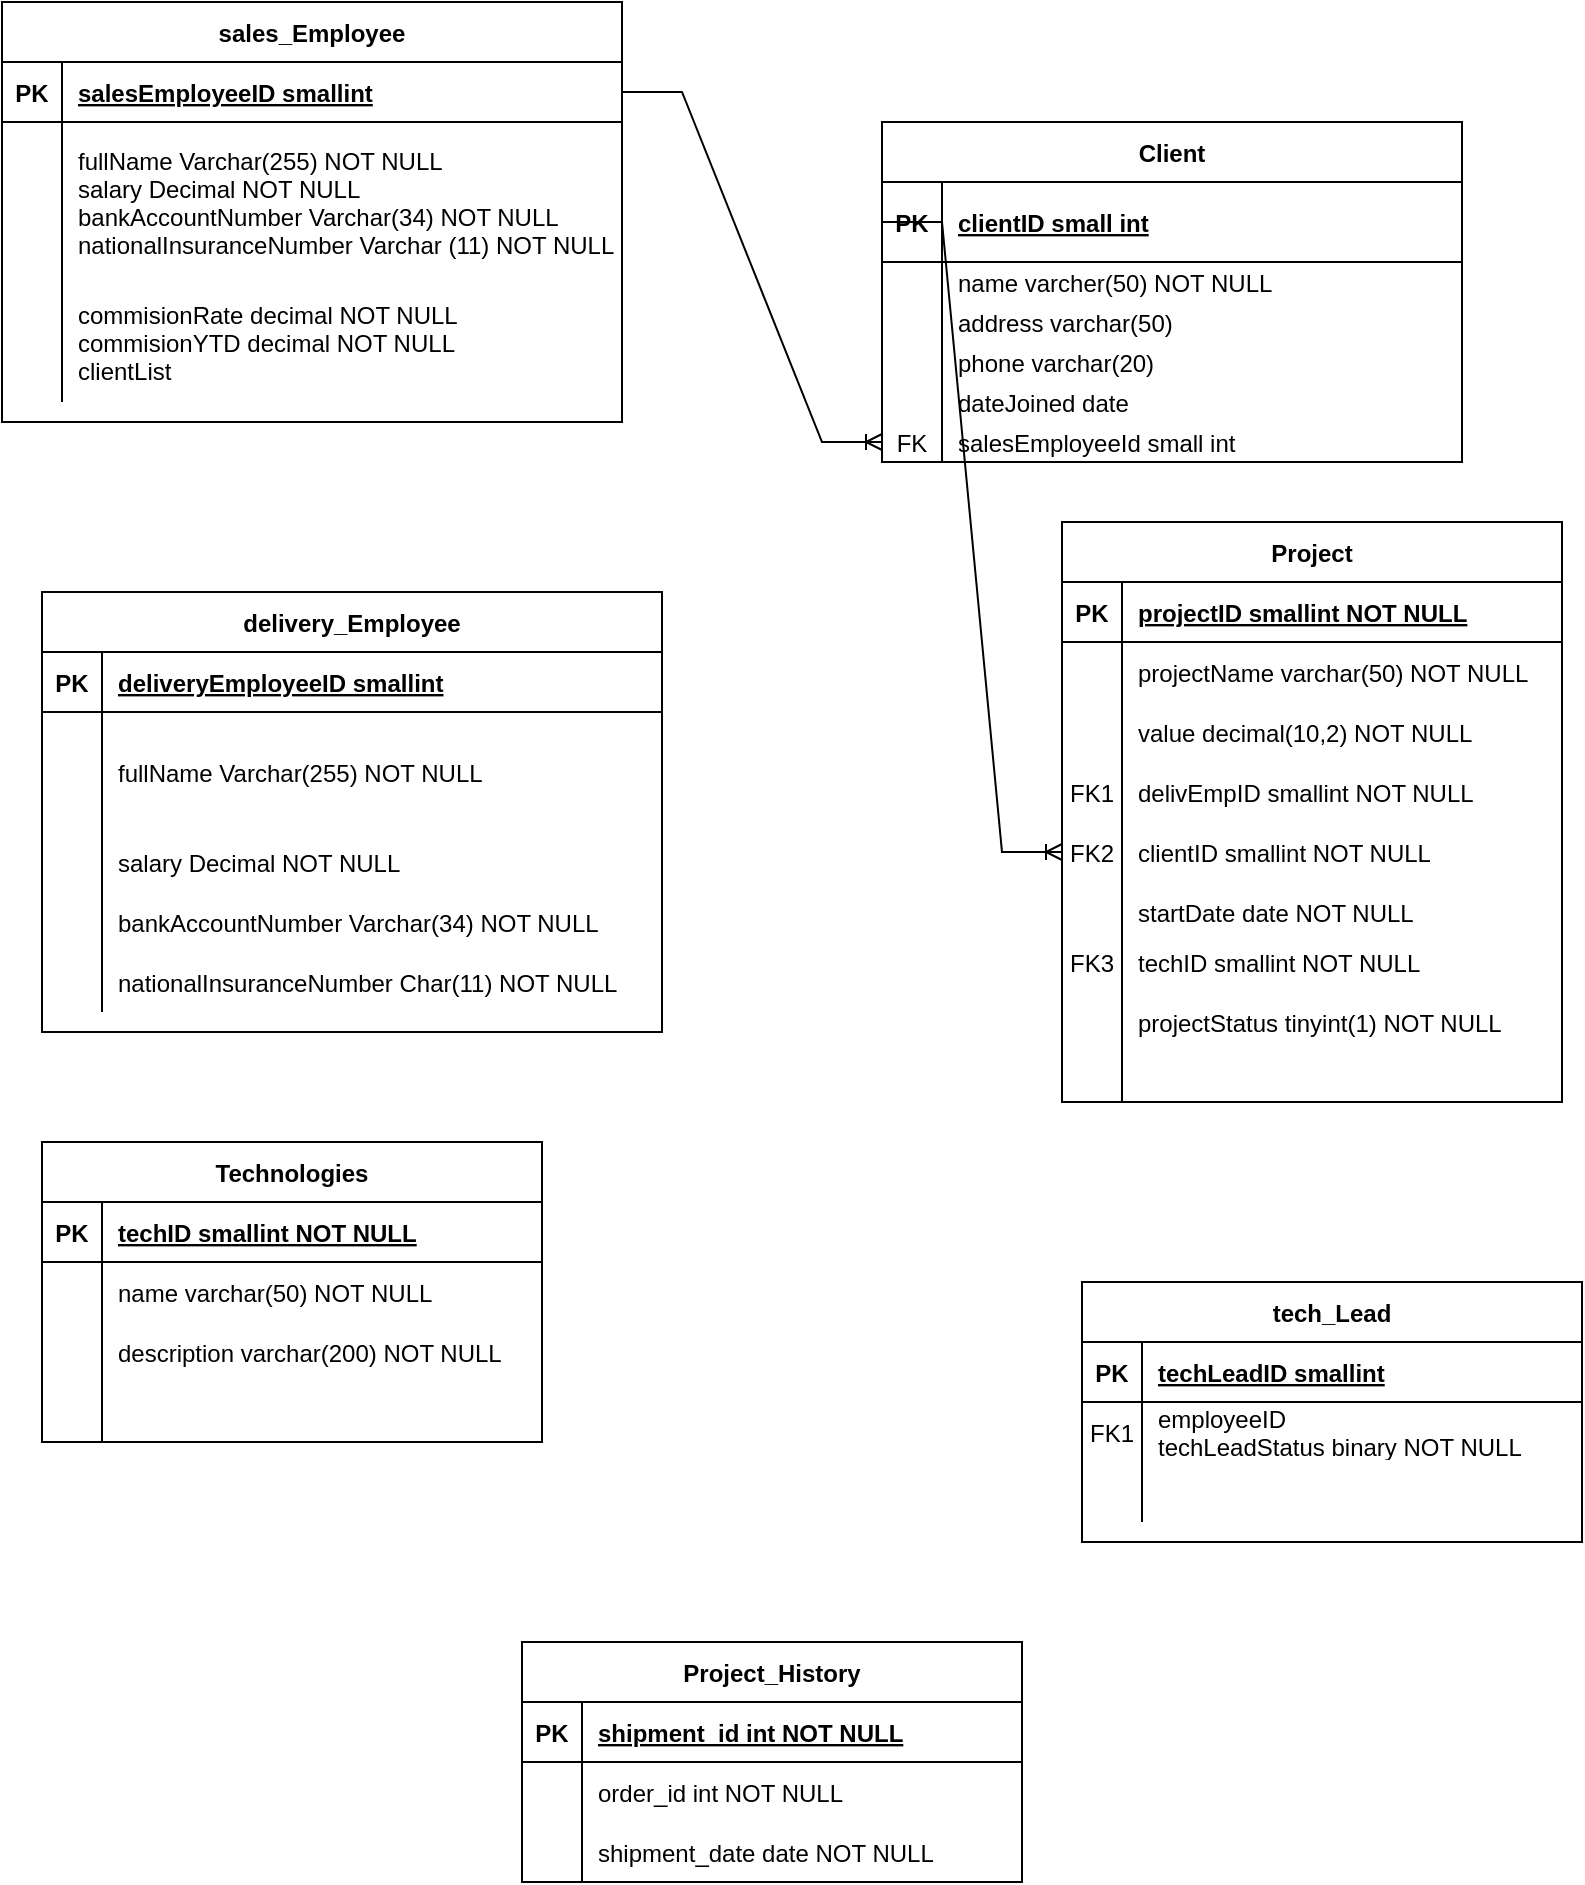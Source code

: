 <mxfile version="21.5.0" type="github">
  <diagram id="R2lEEEUBdFMjLlhIrx00" name="Page-1">
    <mxGraphModel dx="1434" dy="772" grid="1" gridSize="10" guides="1" tooltips="1" connect="1" arrows="1" fold="1" page="1" pageScale="1" pageWidth="850" pageHeight="1100" math="0" shadow="0" extFonts="Permanent Marker^https://fonts.googleapis.com/css?family=Permanent+Marker">
      <root>
        <mxCell id="0" />
        <mxCell id="1" parent="0" />
        <mxCell id="iL5qsoXWQ4AeBmDO3Bly-42" value="Client" style="shape=table;startSize=30;container=1;collapsible=1;childLayout=tableLayout;fixedRows=1;rowLines=0;fontStyle=1;align=center;resizeLast=1;" vertex="1" parent="1">
          <mxGeometry x="460" y="90" width="290" height="170" as="geometry" />
        </mxCell>
        <mxCell id="iL5qsoXWQ4AeBmDO3Bly-43" value="" style="shape=partialRectangle;collapsible=0;dropTarget=0;pointerEvents=0;fillColor=none;points=[[0,0.5],[1,0.5]];portConstraint=eastwest;top=0;left=0;right=0;bottom=1;" vertex="1" parent="iL5qsoXWQ4AeBmDO3Bly-42">
          <mxGeometry y="30" width="290" height="40" as="geometry" />
        </mxCell>
        <mxCell id="iL5qsoXWQ4AeBmDO3Bly-44" value="PK" style="shape=partialRectangle;overflow=hidden;connectable=0;fillColor=none;top=0;left=0;bottom=0;right=0;fontStyle=1;" vertex="1" parent="iL5qsoXWQ4AeBmDO3Bly-43">
          <mxGeometry width="30" height="40" as="geometry">
            <mxRectangle width="30" height="40" as="alternateBounds" />
          </mxGeometry>
        </mxCell>
        <mxCell id="iL5qsoXWQ4AeBmDO3Bly-45" value="clientID small int" style="shape=partialRectangle;overflow=hidden;connectable=0;fillColor=none;top=0;left=0;bottom=0;right=0;align=left;spacingLeft=6;fontStyle=5;" vertex="1" parent="iL5qsoXWQ4AeBmDO3Bly-43">
          <mxGeometry x="30" width="260" height="40" as="geometry">
            <mxRectangle width="260" height="40" as="alternateBounds" />
          </mxGeometry>
        </mxCell>
        <mxCell id="iL5qsoXWQ4AeBmDO3Bly-46" value="" style="shape=partialRectangle;collapsible=0;dropTarget=0;pointerEvents=0;fillColor=none;points=[[0,0.5],[1,0.5]];portConstraint=eastwest;top=0;left=0;right=0;bottom=0;" vertex="1" parent="iL5qsoXWQ4AeBmDO3Bly-42">
          <mxGeometry y="70" width="290" height="20" as="geometry" />
        </mxCell>
        <mxCell id="iL5qsoXWQ4AeBmDO3Bly-47" value="" style="shape=partialRectangle;overflow=hidden;connectable=0;fillColor=none;top=0;left=0;bottom=0;right=0;" vertex="1" parent="iL5qsoXWQ4AeBmDO3Bly-46">
          <mxGeometry width="30" height="20" as="geometry">
            <mxRectangle width="30" height="20" as="alternateBounds" />
          </mxGeometry>
        </mxCell>
        <mxCell id="iL5qsoXWQ4AeBmDO3Bly-48" value="name varcher(50) NOT NULL" style="shape=partialRectangle;overflow=hidden;connectable=0;fillColor=none;top=0;left=0;bottom=0;right=0;align=left;spacingLeft=6;" vertex="1" parent="iL5qsoXWQ4AeBmDO3Bly-46">
          <mxGeometry x="30" width="260" height="20" as="geometry">
            <mxRectangle width="260" height="20" as="alternateBounds" />
          </mxGeometry>
        </mxCell>
        <mxCell id="iL5qsoXWQ4AeBmDO3Bly-49" value="" style="shape=partialRectangle;collapsible=0;dropTarget=0;pointerEvents=0;fillColor=none;points=[[0,0.5],[1,0.5]];portConstraint=eastwest;top=0;left=0;right=0;bottom=0;" vertex="1" parent="iL5qsoXWQ4AeBmDO3Bly-42">
          <mxGeometry y="90" width="290" height="20" as="geometry" />
        </mxCell>
        <mxCell id="iL5qsoXWQ4AeBmDO3Bly-50" value="" style="shape=partialRectangle;overflow=hidden;connectable=0;fillColor=none;top=0;left=0;bottom=0;right=0;" vertex="1" parent="iL5qsoXWQ4AeBmDO3Bly-49">
          <mxGeometry width="30" height="20" as="geometry">
            <mxRectangle width="30" height="20" as="alternateBounds" />
          </mxGeometry>
        </mxCell>
        <mxCell id="iL5qsoXWQ4AeBmDO3Bly-51" value="address varchar(50)" style="shape=partialRectangle;overflow=hidden;connectable=0;fillColor=none;top=0;left=0;bottom=0;right=0;align=left;spacingLeft=6;" vertex="1" parent="iL5qsoXWQ4AeBmDO3Bly-49">
          <mxGeometry x="30" width="260" height="20" as="geometry">
            <mxRectangle width="260" height="20" as="alternateBounds" />
          </mxGeometry>
        </mxCell>
        <mxCell id="iL5qsoXWQ4AeBmDO3Bly-52" value="" style="shape=partialRectangle;collapsible=0;dropTarget=0;pointerEvents=0;fillColor=none;points=[[0,0.5],[1,0.5]];portConstraint=eastwest;top=0;left=0;right=0;bottom=0;" vertex="1" parent="iL5qsoXWQ4AeBmDO3Bly-42">
          <mxGeometry y="110" width="290" height="20" as="geometry" />
        </mxCell>
        <mxCell id="iL5qsoXWQ4AeBmDO3Bly-53" value="" style="shape=partialRectangle;overflow=hidden;connectable=0;fillColor=none;top=0;left=0;bottom=0;right=0;" vertex="1" parent="iL5qsoXWQ4AeBmDO3Bly-52">
          <mxGeometry width="30" height="20" as="geometry">
            <mxRectangle width="30" height="20" as="alternateBounds" />
          </mxGeometry>
        </mxCell>
        <mxCell id="iL5qsoXWQ4AeBmDO3Bly-54" value="phone varchar(20)" style="shape=partialRectangle;overflow=hidden;connectable=0;fillColor=none;top=0;left=0;bottom=0;right=0;align=left;spacingLeft=6;" vertex="1" parent="iL5qsoXWQ4AeBmDO3Bly-52">
          <mxGeometry x="30" width="260" height="20" as="geometry">
            <mxRectangle width="260" height="20" as="alternateBounds" />
          </mxGeometry>
        </mxCell>
        <mxCell id="iL5qsoXWQ4AeBmDO3Bly-61" value="" style="shape=partialRectangle;collapsible=0;dropTarget=0;pointerEvents=0;fillColor=none;points=[[0,0.5],[1,0.5]];portConstraint=eastwest;top=0;left=0;right=0;bottom=0;" vertex="1" parent="iL5qsoXWQ4AeBmDO3Bly-42">
          <mxGeometry y="130" width="290" height="20" as="geometry" />
        </mxCell>
        <mxCell id="iL5qsoXWQ4AeBmDO3Bly-62" value="" style="shape=partialRectangle;overflow=hidden;connectable=0;fillColor=none;top=0;left=0;bottom=0;right=0;" vertex="1" parent="iL5qsoXWQ4AeBmDO3Bly-61">
          <mxGeometry width="30" height="20" as="geometry">
            <mxRectangle width="30" height="20" as="alternateBounds" />
          </mxGeometry>
        </mxCell>
        <mxCell id="iL5qsoXWQ4AeBmDO3Bly-63" value="dateJoined date" style="shape=partialRectangle;overflow=hidden;connectable=0;fillColor=none;top=0;left=0;bottom=0;right=0;align=left;spacingLeft=6;" vertex="1" parent="iL5qsoXWQ4AeBmDO3Bly-61">
          <mxGeometry x="30" width="260" height="20" as="geometry">
            <mxRectangle width="260" height="20" as="alternateBounds" />
          </mxGeometry>
        </mxCell>
        <mxCell id="iL5qsoXWQ4AeBmDO3Bly-64" value="" style="shape=partialRectangle;collapsible=0;dropTarget=0;pointerEvents=0;fillColor=none;points=[[0,0.5],[1,0.5]];portConstraint=eastwest;top=0;left=0;right=0;bottom=0;" vertex="1" parent="iL5qsoXWQ4AeBmDO3Bly-42">
          <mxGeometry y="150" width="290" height="20" as="geometry" />
        </mxCell>
        <mxCell id="iL5qsoXWQ4AeBmDO3Bly-65" value="FK" style="shape=partialRectangle;overflow=hidden;connectable=0;fillColor=none;top=0;left=0;bottom=0;right=0;" vertex="1" parent="iL5qsoXWQ4AeBmDO3Bly-64">
          <mxGeometry width="30" height="20" as="geometry">
            <mxRectangle width="30" height="20" as="alternateBounds" />
          </mxGeometry>
        </mxCell>
        <mxCell id="iL5qsoXWQ4AeBmDO3Bly-66" value="salesEmployeeId small int " style="shape=partialRectangle;overflow=hidden;connectable=0;fillColor=none;top=0;left=0;bottom=0;right=0;align=left;spacingLeft=6;" vertex="1" parent="iL5qsoXWQ4AeBmDO3Bly-64">
          <mxGeometry x="30" width="260" height="20" as="geometry">
            <mxRectangle width="260" height="20" as="alternateBounds" />
          </mxGeometry>
        </mxCell>
        <mxCell id="8UfHQqU7ERs6A2P5ExG4-1" value="delivery_Employee" style="shape=table;startSize=30;container=1;collapsible=1;childLayout=tableLayout;fixedRows=1;rowLines=0;fontStyle=1;align=center;resizeLast=1;" vertex="1" parent="1">
          <mxGeometry x="40" y="325" width="310" height="220" as="geometry" />
        </mxCell>
        <mxCell id="8UfHQqU7ERs6A2P5ExG4-2" value="" style="shape=partialRectangle;collapsible=0;dropTarget=0;pointerEvents=0;fillColor=none;points=[[0,0.5],[1,0.5]];portConstraint=eastwest;top=0;left=0;right=0;bottom=1;" vertex="1" parent="8UfHQqU7ERs6A2P5ExG4-1">
          <mxGeometry y="30" width="310" height="30" as="geometry" />
        </mxCell>
        <mxCell id="8UfHQqU7ERs6A2P5ExG4-3" value="PK" style="shape=partialRectangle;overflow=hidden;connectable=0;fillColor=none;top=0;left=0;bottom=0;right=0;fontStyle=1;" vertex="1" parent="8UfHQqU7ERs6A2P5ExG4-2">
          <mxGeometry width="30" height="30" as="geometry">
            <mxRectangle width="30" height="30" as="alternateBounds" />
          </mxGeometry>
        </mxCell>
        <mxCell id="8UfHQqU7ERs6A2P5ExG4-4" value="deliveryEmployeeID smallint" style="shape=partialRectangle;overflow=hidden;connectable=0;fillColor=none;top=0;left=0;bottom=0;right=0;align=left;spacingLeft=6;fontStyle=5;" vertex="1" parent="8UfHQqU7ERs6A2P5ExG4-2">
          <mxGeometry x="30" width="280" height="30" as="geometry">
            <mxRectangle width="280" height="30" as="alternateBounds" />
          </mxGeometry>
        </mxCell>
        <mxCell id="8UfHQqU7ERs6A2P5ExG4-5" value="" style="shape=partialRectangle;collapsible=0;dropTarget=0;pointerEvents=0;fillColor=none;points=[[0,0.5],[1,0.5]];portConstraint=eastwest;top=0;left=0;right=0;bottom=0;" vertex="1" parent="8UfHQqU7ERs6A2P5ExG4-1">
          <mxGeometry y="60" width="310" height="60" as="geometry" />
        </mxCell>
        <mxCell id="8UfHQqU7ERs6A2P5ExG4-6" value="" style="shape=partialRectangle;overflow=hidden;connectable=0;fillColor=none;top=0;left=0;bottom=0;right=0;" vertex="1" parent="8UfHQqU7ERs6A2P5ExG4-5">
          <mxGeometry width="30" height="60" as="geometry">
            <mxRectangle width="30" height="60" as="alternateBounds" />
          </mxGeometry>
        </mxCell>
        <mxCell id="8UfHQqU7ERs6A2P5ExG4-7" value="fullName Varchar(255) NOT NULL" style="shape=partialRectangle;overflow=hidden;connectable=0;fillColor=none;top=0;left=0;bottom=0;right=0;align=left;spacingLeft=6;" vertex="1" parent="8UfHQqU7ERs6A2P5ExG4-5">
          <mxGeometry x="30" width="280" height="60" as="geometry">
            <mxRectangle width="280" height="60" as="alternateBounds" />
          </mxGeometry>
        </mxCell>
        <mxCell id="8UfHQqU7ERs6A2P5ExG4-8" value="" style="shape=partialRectangle;collapsible=0;dropTarget=0;pointerEvents=0;fillColor=none;points=[[0,0.5],[1,0.5]];portConstraint=eastwest;top=0;left=0;right=0;bottom=0;" vertex="1" parent="8UfHQqU7ERs6A2P5ExG4-1">
          <mxGeometry y="120" width="310" height="30" as="geometry" />
        </mxCell>
        <mxCell id="8UfHQqU7ERs6A2P5ExG4-9" value="" style="shape=partialRectangle;overflow=hidden;connectable=0;fillColor=none;top=0;left=0;bottom=0;right=0;" vertex="1" parent="8UfHQqU7ERs6A2P5ExG4-8">
          <mxGeometry width="30" height="30" as="geometry">
            <mxRectangle width="30" height="30" as="alternateBounds" />
          </mxGeometry>
        </mxCell>
        <mxCell id="8UfHQqU7ERs6A2P5ExG4-10" value="salary Decimal NOT NULL" style="shape=partialRectangle;overflow=hidden;connectable=0;fillColor=none;top=0;left=0;bottom=0;right=0;align=left;spacingLeft=6;" vertex="1" parent="8UfHQqU7ERs6A2P5ExG4-8">
          <mxGeometry x="30" width="280" height="30" as="geometry">
            <mxRectangle width="280" height="30" as="alternateBounds" />
          </mxGeometry>
        </mxCell>
        <mxCell id="iL5qsoXWQ4AeBmDO3Bly-79" value="" style="shape=partialRectangle;collapsible=0;dropTarget=0;pointerEvents=0;fillColor=none;points=[[0,0.5],[1,0.5]];portConstraint=eastwest;top=0;left=0;right=0;bottom=0;" vertex="1" parent="8UfHQqU7ERs6A2P5ExG4-1">
          <mxGeometry y="150" width="310" height="30" as="geometry" />
        </mxCell>
        <mxCell id="iL5qsoXWQ4AeBmDO3Bly-80" value="" style="shape=partialRectangle;overflow=hidden;connectable=0;fillColor=none;top=0;left=0;bottom=0;right=0;" vertex="1" parent="iL5qsoXWQ4AeBmDO3Bly-79">
          <mxGeometry width="30" height="30" as="geometry">
            <mxRectangle width="30" height="30" as="alternateBounds" />
          </mxGeometry>
        </mxCell>
        <mxCell id="iL5qsoXWQ4AeBmDO3Bly-81" value="bankAccountNumber Varchar(34) NOT NULL" style="shape=partialRectangle;overflow=hidden;connectable=0;fillColor=none;top=0;left=0;bottom=0;right=0;align=left;spacingLeft=6;" vertex="1" parent="iL5qsoXWQ4AeBmDO3Bly-79">
          <mxGeometry x="30" width="280" height="30" as="geometry">
            <mxRectangle width="280" height="30" as="alternateBounds" />
          </mxGeometry>
        </mxCell>
        <mxCell id="iL5qsoXWQ4AeBmDO3Bly-83" value="" style="shape=partialRectangle;collapsible=0;dropTarget=0;pointerEvents=0;fillColor=none;points=[[0,0.5],[1,0.5]];portConstraint=eastwest;top=0;left=0;right=0;bottom=0;" vertex="1" parent="8UfHQqU7ERs6A2P5ExG4-1">
          <mxGeometry y="180" width="310" height="30" as="geometry" />
        </mxCell>
        <mxCell id="iL5qsoXWQ4AeBmDO3Bly-84" value="" style="shape=partialRectangle;overflow=hidden;connectable=0;fillColor=none;top=0;left=0;bottom=0;right=0;" vertex="1" parent="iL5qsoXWQ4AeBmDO3Bly-83">
          <mxGeometry width="30" height="30" as="geometry">
            <mxRectangle width="30" height="30" as="alternateBounds" />
          </mxGeometry>
        </mxCell>
        <mxCell id="iL5qsoXWQ4AeBmDO3Bly-85" value="nationalInsuranceNumber Char(11) NOT NULL" style="shape=partialRectangle;overflow=hidden;connectable=0;fillColor=none;top=0;left=0;bottom=0;right=0;align=left;spacingLeft=6;" vertex="1" parent="iL5qsoXWQ4AeBmDO3Bly-83">
          <mxGeometry x="30" width="280" height="30" as="geometry">
            <mxRectangle width="280" height="30" as="alternateBounds" />
          </mxGeometry>
        </mxCell>
        <mxCell id="8UfHQqU7ERs6A2P5ExG4-11" value="sales_Employee" style="shape=table;startSize=30;container=1;collapsible=1;childLayout=tableLayout;fixedRows=1;rowLines=0;fontStyle=1;align=center;resizeLast=1;" vertex="1" parent="1">
          <mxGeometry x="20" y="30" width="310" height="210" as="geometry" />
        </mxCell>
        <mxCell id="8UfHQqU7ERs6A2P5ExG4-12" value="" style="shape=partialRectangle;collapsible=0;dropTarget=0;pointerEvents=0;fillColor=none;points=[[0,0.5],[1,0.5]];portConstraint=eastwest;top=0;left=0;right=0;bottom=1;" vertex="1" parent="8UfHQqU7ERs6A2P5ExG4-11">
          <mxGeometry y="30" width="310" height="30" as="geometry" />
        </mxCell>
        <mxCell id="8UfHQqU7ERs6A2P5ExG4-13" value="PK" style="shape=partialRectangle;overflow=hidden;connectable=0;fillColor=none;top=0;left=0;bottom=0;right=0;fontStyle=1;" vertex="1" parent="8UfHQqU7ERs6A2P5ExG4-12">
          <mxGeometry width="30" height="30" as="geometry">
            <mxRectangle width="30" height="30" as="alternateBounds" />
          </mxGeometry>
        </mxCell>
        <mxCell id="8UfHQqU7ERs6A2P5ExG4-14" value="salesEmployeeID smallint" style="shape=partialRectangle;overflow=hidden;connectable=0;fillColor=none;top=0;left=0;bottom=0;right=0;align=left;spacingLeft=6;fontStyle=5;" vertex="1" parent="8UfHQqU7ERs6A2P5ExG4-12">
          <mxGeometry x="30" width="280" height="30" as="geometry">
            <mxRectangle width="280" height="30" as="alternateBounds" />
          </mxGeometry>
        </mxCell>
        <mxCell id="8UfHQqU7ERs6A2P5ExG4-15" value="" style="shape=partialRectangle;collapsible=0;dropTarget=0;pointerEvents=0;fillColor=none;points=[[0,0.5],[1,0.5]];portConstraint=eastwest;top=0;left=0;right=0;bottom=0;" vertex="1" parent="8UfHQqU7ERs6A2P5ExG4-11">
          <mxGeometry y="60" width="310" height="80" as="geometry" />
        </mxCell>
        <mxCell id="8UfHQqU7ERs6A2P5ExG4-16" value="" style="shape=partialRectangle;overflow=hidden;connectable=0;fillColor=none;top=0;left=0;bottom=0;right=0;" vertex="1" parent="8UfHQqU7ERs6A2P5ExG4-15">
          <mxGeometry width="30" height="80" as="geometry">
            <mxRectangle width="30" height="80" as="alternateBounds" />
          </mxGeometry>
        </mxCell>
        <mxCell id="8UfHQqU7ERs6A2P5ExG4-17" value="fullName Varchar(255) NOT NULL&#xa;salary Decimal NOT NULL&#xa;bankAccountNumber Varchar(34) NOT NULL&#xa;nationalInsuranceNumber Varchar (11) NOT NULL" style="shape=partialRectangle;overflow=hidden;connectable=0;fillColor=none;top=0;left=0;bottom=0;right=0;align=left;spacingLeft=6;" vertex="1" parent="8UfHQqU7ERs6A2P5ExG4-15">
          <mxGeometry x="30" width="280" height="80" as="geometry">
            <mxRectangle width="280" height="80" as="alternateBounds" />
          </mxGeometry>
        </mxCell>
        <mxCell id="8UfHQqU7ERs6A2P5ExG4-18" value="" style="shape=partialRectangle;collapsible=0;dropTarget=0;pointerEvents=0;fillColor=none;points=[[0,0.5],[1,0.5]];portConstraint=eastwest;top=0;left=0;right=0;bottom=0;" vertex="1" parent="8UfHQqU7ERs6A2P5ExG4-11">
          <mxGeometry y="140" width="310" height="60" as="geometry" />
        </mxCell>
        <mxCell id="8UfHQqU7ERs6A2P5ExG4-19" value="" style="shape=partialRectangle;overflow=hidden;connectable=0;fillColor=none;top=0;left=0;bottom=0;right=0;" vertex="1" parent="8UfHQqU7ERs6A2P5ExG4-18">
          <mxGeometry width="30" height="60" as="geometry">
            <mxRectangle width="30" height="60" as="alternateBounds" />
          </mxGeometry>
        </mxCell>
        <mxCell id="8UfHQqU7ERs6A2P5ExG4-20" value="commisionRate decimal NOT NULL&#xa;commisionYTD decimal NOT NULL&#xa;clientList " style="shape=partialRectangle;overflow=hidden;connectable=0;fillColor=none;top=0;left=0;bottom=0;right=0;align=left;spacingLeft=6;" vertex="1" parent="8UfHQqU7ERs6A2P5ExG4-18">
          <mxGeometry x="30" width="280" height="60" as="geometry">
            <mxRectangle width="280" height="60" as="alternateBounds" />
          </mxGeometry>
        </mxCell>
        <mxCell id="8UfHQqU7ERs6A2P5ExG4-21" value="tech_Lead" style="shape=table;startSize=30;container=1;collapsible=1;childLayout=tableLayout;fixedRows=1;rowLines=0;fontStyle=1;align=center;resizeLast=1;" vertex="1" parent="1">
          <mxGeometry x="560" y="670" width="250" height="130" as="geometry" />
        </mxCell>
        <mxCell id="8UfHQqU7ERs6A2P5ExG4-22" value="" style="shape=partialRectangle;collapsible=0;dropTarget=0;pointerEvents=0;fillColor=none;points=[[0,0.5],[1,0.5]];portConstraint=eastwest;top=0;left=0;right=0;bottom=1;" vertex="1" parent="8UfHQqU7ERs6A2P5ExG4-21">
          <mxGeometry y="30" width="250" height="30" as="geometry" />
        </mxCell>
        <mxCell id="8UfHQqU7ERs6A2P5ExG4-23" value="PK" style="shape=partialRectangle;overflow=hidden;connectable=0;fillColor=none;top=0;left=0;bottom=0;right=0;fontStyle=1;" vertex="1" parent="8UfHQqU7ERs6A2P5ExG4-22">
          <mxGeometry width="30" height="30" as="geometry">
            <mxRectangle width="30" height="30" as="alternateBounds" />
          </mxGeometry>
        </mxCell>
        <mxCell id="8UfHQqU7ERs6A2P5ExG4-24" value="techLeadID smallint" style="shape=partialRectangle;overflow=hidden;connectable=0;fillColor=none;top=0;left=0;bottom=0;right=0;align=left;spacingLeft=6;fontStyle=5;" vertex="1" parent="8UfHQqU7ERs6A2P5ExG4-22">
          <mxGeometry x="30" width="220" height="30" as="geometry">
            <mxRectangle width="220" height="30" as="alternateBounds" />
          </mxGeometry>
        </mxCell>
        <mxCell id="8UfHQqU7ERs6A2P5ExG4-25" value="" style="shape=partialRectangle;collapsible=0;dropTarget=0;pointerEvents=0;fillColor=none;points=[[0,0.5],[1,0.5]];portConstraint=eastwest;top=0;left=0;right=0;bottom=0;" vertex="1" parent="8UfHQqU7ERs6A2P5ExG4-21">
          <mxGeometry y="60" width="250" height="30" as="geometry" />
        </mxCell>
        <mxCell id="8UfHQqU7ERs6A2P5ExG4-26" value="FK1" style="shape=partialRectangle;overflow=hidden;connectable=0;fillColor=none;top=0;left=0;bottom=0;right=0;" vertex="1" parent="8UfHQqU7ERs6A2P5ExG4-25">
          <mxGeometry width="30" height="30" as="geometry">
            <mxRectangle width="30" height="30" as="alternateBounds" />
          </mxGeometry>
        </mxCell>
        <mxCell id="8UfHQqU7ERs6A2P5ExG4-27" value="employeeID&#xa;techLeadStatus binary NOT NULL" style="shape=partialRectangle;overflow=hidden;connectable=0;fillColor=none;top=0;left=0;bottom=0;right=0;align=left;spacingLeft=6;" vertex="1" parent="8UfHQqU7ERs6A2P5ExG4-25">
          <mxGeometry x="30" width="220" height="30" as="geometry">
            <mxRectangle width="220" height="30" as="alternateBounds" />
          </mxGeometry>
        </mxCell>
        <mxCell id="8UfHQqU7ERs6A2P5ExG4-28" value="" style="shape=partialRectangle;collapsible=0;dropTarget=0;pointerEvents=0;fillColor=none;points=[[0,0.5],[1,0.5]];portConstraint=eastwest;top=0;left=0;right=0;bottom=0;" vertex="1" parent="8UfHQqU7ERs6A2P5ExG4-21">
          <mxGeometry y="90" width="250" height="30" as="geometry" />
        </mxCell>
        <mxCell id="8UfHQqU7ERs6A2P5ExG4-29" value="" style="shape=partialRectangle;overflow=hidden;connectable=0;fillColor=none;top=0;left=0;bottom=0;right=0;" vertex="1" parent="8UfHQqU7ERs6A2P5ExG4-28">
          <mxGeometry width="30" height="30" as="geometry">
            <mxRectangle width="30" height="30" as="alternateBounds" />
          </mxGeometry>
        </mxCell>
        <mxCell id="8UfHQqU7ERs6A2P5ExG4-30" value="" style="shape=partialRectangle;overflow=hidden;connectable=0;fillColor=none;top=0;left=0;bottom=0;right=0;align=left;spacingLeft=6;" vertex="1" parent="8UfHQqU7ERs6A2P5ExG4-28">
          <mxGeometry x="30" width="220" height="30" as="geometry">
            <mxRectangle width="220" height="30" as="alternateBounds" />
          </mxGeometry>
        </mxCell>
        <mxCell id="_oCk1T0MEmNTr1EO0LTL-1" value="Project" style="shape=table;startSize=30;container=1;collapsible=1;childLayout=tableLayout;fixedRows=1;rowLines=0;fontStyle=1;align=center;resizeLast=1;" vertex="1" parent="1">
          <mxGeometry x="550" y="290" width="250" height="290" as="geometry" />
        </mxCell>
        <mxCell id="_oCk1T0MEmNTr1EO0LTL-2" value="" style="shape=partialRectangle;collapsible=0;dropTarget=0;pointerEvents=0;fillColor=none;points=[[0,0.5],[1,0.5]];portConstraint=eastwest;top=0;left=0;right=0;bottom=1;" vertex="1" parent="_oCk1T0MEmNTr1EO0LTL-1">
          <mxGeometry y="30" width="250" height="30" as="geometry" />
        </mxCell>
        <mxCell id="_oCk1T0MEmNTr1EO0LTL-3" value="PK" style="shape=partialRectangle;overflow=hidden;connectable=0;fillColor=none;top=0;left=0;bottom=0;right=0;fontStyle=1;" vertex="1" parent="_oCk1T0MEmNTr1EO0LTL-2">
          <mxGeometry width="30" height="30" as="geometry">
            <mxRectangle width="30" height="30" as="alternateBounds" />
          </mxGeometry>
        </mxCell>
        <mxCell id="_oCk1T0MEmNTr1EO0LTL-4" value="projectID smallint NOT NULL " style="shape=partialRectangle;overflow=hidden;connectable=0;fillColor=none;top=0;left=0;bottom=0;right=0;align=left;spacingLeft=6;fontStyle=5;" vertex="1" parent="_oCk1T0MEmNTr1EO0LTL-2">
          <mxGeometry x="30" width="220" height="30" as="geometry">
            <mxRectangle width="220" height="30" as="alternateBounds" />
          </mxGeometry>
        </mxCell>
        <mxCell id="_oCk1T0MEmNTr1EO0LTL-5" value="" style="shape=partialRectangle;collapsible=0;dropTarget=0;pointerEvents=0;fillColor=none;points=[[0,0.5],[1,0.5]];portConstraint=eastwest;top=0;left=0;right=0;bottom=0;" vertex="1" parent="_oCk1T0MEmNTr1EO0LTL-1">
          <mxGeometry y="60" width="250" height="30" as="geometry" />
        </mxCell>
        <mxCell id="_oCk1T0MEmNTr1EO0LTL-6" value="" style="shape=partialRectangle;overflow=hidden;connectable=0;fillColor=none;top=0;left=0;bottom=0;right=0;" vertex="1" parent="_oCk1T0MEmNTr1EO0LTL-5">
          <mxGeometry width="30" height="30" as="geometry">
            <mxRectangle width="30" height="30" as="alternateBounds" />
          </mxGeometry>
        </mxCell>
        <mxCell id="_oCk1T0MEmNTr1EO0LTL-7" value="projectName varchar(50) NOT NULL" style="shape=partialRectangle;overflow=hidden;connectable=0;fillColor=none;top=0;left=0;bottom=0;right=0;align=left;spacingLeft=6;" vertex="1" parent="_oCk1T0MEmNTr1EO0LTL-5">
          <mxGeometry x="30" width="220" height="30" as="geometry">
            <mxRectangle width="220" height="30" as="alternateBounds" />
          </mxGeometry>
        </mxCell>
        <mxCell id="_oCk1T0MEmNTr1EO0LTL-11" value="" style="shape=partialRectangle;collapsible=0;dropTarget=0;pointerEvents=0;fillColor=none;points=[[0,0.5],[1,0.5]];portConstraint=eastwest;top=0;left=0;right=0;bottom=0;" vertex="1" parent="_oCk1T0MEmNTr1EO0LTL-1">
          <mxGeometry y="90" width="250" height="30" as="geometry" />
        </mxCell>
        <mxCell id="_oCk1T0MEmNTr1EO0LTL-12" value="" style="shape=partialRectangle;overflow=hidden;connectable=0;fillColor=none;top=0;left=0;bottom=0;right=0;" vertex="1" parent="_oCk1T0MEmNTr1EO0LTL-11">
          <mxGeometry width="30" height="30" as="geometry">
            <mxRectangle width="30" height="30" as="alternateBounds" />
          </mxGeometry>
        </mxCell>
        <mxCell id="_oCk1T0MEmNTr1EO0LTL-13" value="value decimal(10,2) NOT NULL" style="shape=partialRectangle;overflow=hidden;connectable=0;fillColor=none;top=0;left=0;bottom=0;right=0;align=left;spacingLeft=6;" vertex="1" parent="_oCk1T0MEmNTr1EO0LTL-11">
          <mxGeometry x="30" width="220" height="30" as="geometry">
            <mxRectangle width="220" height="30" as="alternateBounds" />
          </mxGeometry>
        </mxCell>
        <mxCell id="_oCk1T0MEmNTr1EO0LTL-14" value="" style="shape=partialRectangle;collapsible=0;dropTarget=0;pointerEvents=0;fillColor=none;points=[[0,0.5],[1,0.5]];portConstraint=eastwest;top=0;left=0;right=0;bottom=0;" vertex="1" parent="_oCk1T0MEmNTr1EO0LTL-1">
          <mxGeometry y="120" width="250" height="30" as="geometry" />
        </mxCell>
        <mxCell id="_oCk1T0MEmNTr1EO0LTL-15" value="FK1" style="shape=partialRectangle;overflow=hidden;connectable=0;fillColor=none;top=0;left=0;bottom=0;right=0;" vertex="1" parent="_oCk1T0MEmNTr1EO0LTL-14">
          <mxGeometry width="30" height="30" as="geometry">
            <mxRectangle width="30" height="30" as="alternateBounds" />
          </mxGeometry>
        </mxCell>
        <mxCell id="_oCk1T0MEmNTr1EO0LTL-16" value="delivEmpID smallint NOT NULL" style="shape=partialRectangle;overflow=hidden;connectable=0;fillColor=none;top=0;left=0;bottom=0;right=0;align=left;spacingLeft=6;" vertex="1" parent="_oCk1T0MEmNTr1EO0LTL-14">
          <mxGeometry x="30" width="220" height="30" as="geometry">
            <mxRectangle width="220" height="30" as="alternateBounds" />
          </mxGeometry>
        </mxCell>
        <mxCell id="_oCk1T0MEmNTr1EO0LTL-17" value="" style="shape=partialRectangle;collapsible=0;dropTarget=0;pointerEvents=0;fillColor=none;points=[[0,0.5],[1,0.5]];portConstraint=eastwest;top=0;left=0;right=0;bottom=0;" vertex="1" parent="_oCk1T0MEmNTr1EO0LTL-1">
          <mxGeometry y="150" width="250" height="30" as="geometry" />
        </mxCell>
        <mxCell id="_oCk1T0MEmNTr1EO0LTL-18" value="FK2" style="shape=partialRectangle;overflow=hidden;connectable=0;fillColor=none;top=0;left=0;bottom=0;right=0;" vertex="1" parent="_oCk1T0MEmNTr1EO0LTL-17">
          <mxGeometry width="30" height="30" as="geometry">
            <mxRectangle width="30" height="30" as="alternateBounds" />
          </mxGeometry>
        </mxCell>
        <mxCell id="_oCk1T0MEmNTr1EO0LTL-19" value="clientID smallint NOT NULL" style="shape=partialRectangle;overflow=hidden;connectable=0;fillColor=none;top=0;left=0;bottom=0;right=0;align=left;spacingLeft=6;" vertex="1" parent="_oCk1T0MEmNTr1EO0LTL-17">
          <mxGeometry x="30" width="220" height="30" as="geometry">
            <mxRectangle width="220" height="30" as="alternateBounds" />
          </mxGeometry>
        </mxCell>
        <mxCell id="_oCk1T0MEmNTr1EO0LTL-20" value="" style="shape=partialRectangle;collapsible=0;dropTarget=0;pointerEvents=0;fillColor=none;points=[[0,0.5],[1,0.5]];portConstraint=eastwest;top=0;left=0;right=0;bottom=0;" vertex="1" parent="_oCk1T0MEmNTr1EO0LTL-1">
          <mxGeometry y="180" width="250" height="30" as="geometry" />
        </mxCell>
        <mxCell id="_oCk1T0MEmNTr1EO0LTL-21" value="" style="shape=partialRectangle;overflow=hidden;connectable=0;fillColor=none;top=0;left=0;bottom=0;right=0;" vertex="1" parent="_oCk1T0MEmNTr1EO0LTL-20">
          <mxGeometry width="30" height="30" as="geometry">
            <mxRectangle width="30" height="30" as="alternateBounds" />
          </mxGeometry>
        </mxCell>
        <mxCell id="_oCk1T0MEmNTr1EO0LTL-22" value="startDate date NOT NULL" style="shape=partialRectangle;overflow=hidden;connectable=0;fillColor=none;top=0;left=0;bottom=0;right=0;align=left;spacingLeft=6;" vertex="1" parent="_oCk1T0MEmNTr1EO0LTL-20">
          <mxGeometry x="30" width="220" height="30" as="geometry">
            <mxRectangle width="220" height="30" as="alternateBounds" />
          </mxGeometry>
        </mxCell>
        <mxCell id="_oCk1T0MEmNTr1EO0LTL-23" value="" style="shape=partialRectangle;collapsible=0;dropTarget=0;pointerEvents=0;fillColor=none;points=[[0,0.5],[1,0.5]];portConstraint=eastwest;top=0;left=0;right=0;bottom=0;" vertex="1" parent="_oCk1T0MEmNTr1EO0LTL-1">
          <mxGeometry y="210" width="250" height="20" as="geometry" />
        </mxCell>
        <mxCell id="_oCk1T0MEmNTr1EO0LTL-24" value="FK3" style="shape=partialRectangle;overflow=hidden;connectable=0;fillColor=none;top=0;left=0;bottom=0;right=0;" vertex="1" parent="_oCk1T0MEmNTr1EO0LTL-23">
          <mxGeometry width="30" height="20" as="geometry">
            <mxRectangle width="30" height="20" as="alternateBounds" />
          </mxGeometry>
        </mxCell>
        <mxCell id="_oCk1T0MEmNTr1EO0LTL-25" value="techID smallint NOT NULL" style="shape=partialRectangle;overflow=hidden;connectable=0;fillColor=none;top=0;left=0;bottom=0;right=0;align=left;spacingLeft=6;" vertex="1" parent="_oCk1T0MEmNTr1EO0LTL-23">
          <mxGeometry x="30" width="220" height="20" as="geometry">
            <mxRectangle width="220" height="20" as="alternateBounds" />
          </mxGeometry>
        </mxCell>
        <mxCell id="_oCk1T0MEmNTr1EO0LTL-26" value="" style="shape=partialRectangle;collapsible=0;dropTarget=0;pointerEvents=0;fillColor=none;points=[[0,0.5],[1,0.5]];portConstraint=eastwest;top=0;left=0;right=0;bottom=0;" vertex="1" parent="_oCk1T0MEmNTr1EO0LTL-1">
          <mxGeometry y="230" width="250" height="40" as="geometry" />
        </mxCell>
        <mxCell id="_oCk1T0MEmNTr1EO0LTL-27" value="" style="shape=partialRectangle;overflow=hidden;connectable=0;fillColor=none;top=0;left=0;bottom=0;right=0;" vertex="1" parent="_oCk1T0MEmNTr1EO0LTL-26">
          <mxGeometry width="30" height="40" as="geometry">
            <mxRectangle width="30" height="40" as="alternateBounds" />
          </mxGeometry>
        </mxCell>
        <mxCell id="_oCk1T0MEmNTr1EO0LTL-28" value="projectStatus tinyint(1) NOT NULL" style="shape=partialRectangle;overflow=hidden;connectable=0;fillColor=none;top=0;left=0;bottom=0;right=0;align=left;spacingLeft=6;" vertex="1" parent="_oCk1T0MEmNTr1EO0LTL-26">
          <mxGeometry x="30" width="220" height="40" as="geometry">
            <mxRectangle width="220" height="40" as="alternateBounds" />
          </mxGeometry>
        </mxCell>
        <mxCell id="_oCk1T0MEmNTr1EO0LTL-29" value="" style="shape=partialRectangle;collapsible=0;dropTarget=0;pointerEvents=0;fillColor=none;points=[[0,0.5],[1,0.5]];portConstraint=eastwest;top=0;left=0;right=0;bottom=0;" vertex="1" parent="_oCk1T0MEmNTr1EO0LTL-1">
          <mxGeometry y="270" width="250" height="20" as="geometry" />
        </mxCell>
        <mxCell id="_oCk1T0MEmNTr1EO0LTL-30" value="" style="shape=partialRectangle;overflow=hidden;connectable=0;fillColor=none;top=0;left=0;bottom=0;right=0;" vertex="1" parent="_oCk1T0MEmNTr1EO0LTL-29">
          <mxGeometry width="30" height="20" as="geometry">
            <mxRectangle width="30" height="20" as="alternateBounds" />
          </mxGeometry>
        </mxCell>
        <mxCell id="_oCk1T0MEmNTr1EO0LTL-31" value="" style="shape=partialRectangle;overflow=hidden;connectable=0;fillColor=none;top=0;left=0;bottom=0;right=0;align=left;spacingLeft=6;" vertex="1" parent="_oCk1T0MEmNTr1EO0LTL-29">
          <mxGeometry x="30" width="220" height="20" as="geometry">
            <mxRectangle width="220" height="20" as="alternateBounds" />
          </mxGeometry>
        </mxCell>
        <mxCell id="_oCk1T0MEmNTr1EO0LTL-32" value="Technologies" style="shape=table;startSize=30;container=1;collapsible=1;childLayout=tableLayout;fixedRows=1;rowLines=0;fontStyle=1;align=center;resizeLast=1;" vertex="1" parent="1">
          <mxGeometry x="40" y="600" width="250" height="150" as="geometry" />
        </mxCell>
        <mxCell id="_oCk1T0MEmNTr1EO0LTL-33" value="" style="shape=partialRectangle;collapsible=0;dropTarget=0;pointerEvents=0;fillColor=none;points=[[0,0.5],[1,0.5]];portConstraint=eastwest;top=0;left=0;right=0;bottom=1;" vertex="1" parent="_oCk1T0MEmNTr1EO0LTL-32">
          <mxGeometry y="30" width="250" height="30" as="geometry" />
        </mxCell>
        <mxCell id="_oCk1T0MEmNTr1EO0LTL-34" value="PK" style="shape=partialRectangle;overflow=hidden;connectable=0;fillColor=none;top=0;left=0;bottom=0;right=0;fontStyle=1;" vertex="1" parent="_oCk1T0MEmNTr1EO0LTL-33">
          <mxGeometry width="30" height="30" as="geometry">
            <mxRectangle width="30" height="30" as="alternateBounds" />
          </mxGeometry>
        </mxCell>
        <mxCell id="_oCk1T0MEmNTr1EO0LTL-35" value="techID smallint NOT NULL " style="shape=partialRectangle;overflow=hidden;connectable=0;fillColor=none;top=0;left=0;bottom=0;right=0;align=left;spacingLeft=6;fontStyle=5;" vertex="1" parent="_oCk1T0MEmNTr1EO0LTL-33">
          <mxGeometry x="30" width="220" height="30" as="geometry">
            <mxRectangle width="220" height="30" as="alternateBounds" />
          </mxGeometry>
        </mxCell>
        <mxCell id="_oCk1T0MEmNTr1EO0LTL-36" value="" style="shape=partialRectangle;collapsible=0;dropTarget=0;pointerEvents=0;fillColor=none;points=[[0,0.5],[1,0.5]];portConstraint=eastwest;top=0;left=0;right=0;bottom=0;" vertex="1" parent="_oCk1T0MEmNTr1EO0LTL-32">
          <mxGeometry y="60" width="250" height="30" as="geometry" />
        </mxCell>
        <mxCell id="_oCk1T0MEmNTr1EO0LTL-37" value="" style="shape=partialRectangle;overflow=hidden;connectable=0;fillColor=none;top=0;left=0;bottom=0;right=0;" vertex="1" parent="_oCk1T0MEmNTr1EO0LTL-36">
          <mxGeometry width="30" height="30" as="geometry">
            <mxRectangle width="30" height="30" as="alternateBounds" />
          </mxGeometry>
        </mxCell>
        <mxCell id="_oCk1T0MEmNTr1EO0LTL-38" value="name varchar(50) NOT NULL" style="shape=partialRectangle;overflow=hidden;connectable=0;fillColor=none;top=0;left=0;bottom=0;right=0;align=left;spacingLeft=6;" vertex="1" parent="_oCk1T0MEmNTr1EO0LTL-36">
          <mxGeometry x="30" width="220" height="30" as="geometry">
            <mxRectangle width="220" height="30" as="alternateBounds" />
          </mxGeometry>
        </mxCell>
        <mxCell id="_oCk1T0MEmNTr1EO0LTL-39" value="" style="shape=partialRectangle;collapsible=0;dropTarget=0;pointerEvents=0;fillColor=none;points=[[0,0.5],[1,0.5]];portConstraint=eastwest;top=0;left=0;right=0;bottom=0;" vertex="1" parent="_oCk1T0MEmNTr1EO0LTL-32">
          <mxGeometry y="90" width="250" height="30" as="geometry" />
        </mxCell>
        <mxCell id="_oCk1T0MEmNTr1EO0LTL-40" value="" style="shape=partialRectangle;overflow=hidden;connectable=0;fillColor=none;top=0;left=0;bottom=0;right=0;" vertex="1" parent="_oCk1T0MEmNTr1EO0LTL-39">
          <mxGeometry width="30" height="30" as="geometry">
            <mxRectangle width="30" height="30" as="alternateBounds" />
          </mxGeometry>
        </mxCell>
        <mxCell id="_oCk1T0MEmNTr1EO0LTL-41" value="description varchar(200) NOT NULL" style="shape=partialRectangle;overflow=hidden;connectable=0;fillColor=none;top=0;left=0;bottom=0;right=0;align=left;spacingLeft=6;" vertex="1" parent="_oCk1T0MEmNTr1EO0LTL-39">
          <mxGeometry x="30" width="220" height="30" as="geometry">
            <mxRectangle width="220" height="30" as="alternateBounds" />
          </mxGeometry>
        </mxCell>
        <mxCell id="_oCk1T0MEmNTr1EO0LTL-42" value="" style="shape=partialRectangle;collapsible=0;dropTarget=0;pointerEvents=0;fillColor=none;points=[[0,0.5],[1,0.5]];portConstraint=eastwest;top=0;left=0;right=0;bottom=0;" vertex="1" parent="_oCk1T0MEmNTr1EO0LTL-32">
          <mxGeometry y="120" width="250" height="30" as="geometry" />
        </mxCell>
        <mxCell id="_oCk1T0MEmNTr1EO0LTL-43" value="" style="shape=partialRectangle;overflow=hidden;connectable=0;fillColor=none;top=0;left=0;bottom=0;right=0;" vertex="1" parent="_oCk1T0MEmNTr1EO0LTL-42">
          <mxGeometry width="30" height="30" as="geometry">
            <mxRectangle width="30" height="30" as="alternateBounds" />
          </mxGeometry>
        </mxCell>
        <mxCell id="_oCk1T0MEmNTr1EO0LTL-44" value="" style="shape=partialRectangle;overflow=hidden;connectable=0;fillColor=none;top=0;left=0;bottom=0;right=0;align=left;spacingLeft=6;" vertex="1" parent="_oCk1T0MEmNTr1EO0LTL-42">
          <mxGeometry x="30" width="220" height="30" as="geometry">
            <mxRectangle width="220" height="30" as="alternateBounds" />
          </mxGeometry>
        </mxCell>
        <mxCell id="_oCk1T0MEmNTr1EO0LTL-48" value="Project_History" style="shape=table;startSize=30;container=1;collapsible=1;childLayout=tableLayout;fixedRows=1;rowLines=0;fontStyle=1;align=center;resizeLast=1;" vertex="1" parent="1">
          <mxGeometry x="280" y="850" width="250" height="120" as="geometry" />
        </mxCell>
        <mxCell id="_oCk1T0MEmNTr1EO0LTL-49" value="" style="shape=partialRectangle;collapsible=0;dropTarget=0;pointerEvents=0;fillColor=none;points=[[0,0.5],[1,0.5]];portConstraint=eastwest;top=0;left=0;right=0;bottom=1;" vertex="1" parent="_oCk1T0MEmNTr1EO0LTL-48">
          <mxGeometry y="30" width="250" height="30" as="geometry" />
        </mxCell>
        <mxCell id="_oCk1T0MEmNTr1EO0LTL-50" value="PK" style="shape=partialRectangle;overflow=hidden;connectable=0;fillColor=none;top=0;left=0;bottom=0;right=0;fontStyle=1;" vertex="1" parent="_oCk1T0MEmNTr1EO0LTL-49">
          <mxGeometry width="30" height="30" as="geometry">
            <mxRectangle width="30" height="30" as="alternateBounds" />
          </mxGeometry>
        </mxCell>
        <mxCell id="_oCk1T0MEmNTr1EO0LTL-51" value="shipment_id int NOT NULL " style="shape=partialRectangle;overflow=hidden;connectable=0;fillColor=none;top=0;left=0;bottom=0;right=0;align=left;spacingLeft=6;fontStyle=5;" vertex="1" parent="_oCk1T0MEmNTr1EO0LTL-49">
          <mxGeometry x="30" width="220" height="30" as="geometry">
            <mxRectangle width="220" height="30" as="alternateBounds" />
          </mxGeometry>
        </mxCell>
        <mxCell id="_oCk1T0MEmNTr1EO0LTL-52" value="" style="shape=partialRectangle;collapsible=0;dropTarget=0;pointerEvents=0;fillColor=none;points=[[0,0.5],[1,0.5]];portConstraint=eastwest;top=0;left=0;right=0;bottom=0;" vertex="1" parent="_oCk1T0MEmNTr1EO0LTL-48">
          <mxGeometry y="60" width="250" height="30" as="geometry" />
        </mxCell>
        <mxCell id="_oCk1T0MEmNTr1EO0LTL-53" value="" style="shape=partialRectangle;overflow=hidden;connectable=0;fillColor=none;top=0;left=0;bottom=0;right=0;" vertex="1" parent="_oCk1T0MEmNTr1EO0LTL-52">
          <mxGeometry width="30" height="30" as="geometry">
            <mxRectangle width="30" height="30" as="alternateBounds" />
          </mxGeometry>
        </mxCell>
        <mxCell id="_oCk1T0MEmNTr1EO0LTL-54" value="order_id int NOT NULL" style="shape=partialRectangle;overflow=hidden;connectable=0;fillColor=none;top=0;left=0;bottom=0;right=0;align=left;spacingLeft=6;" vertex="1" parent="_oCk1T0MEmNTr1EO0LTL-52">
          <mxGeometry x="30" width="220" height="30" as="geometry">
            <mxRectangle width="220" height="30" as="alternateBounds" />
          </mxGeometry>
        </mxCell>
        <mxCell id="_oCk1T0MEmNTr1EO0LTL-55" value="" style="shape=partialRectangle;collapsible=0;dropTarget=0;pointerEvents=0;fillColor=none;points=[[0,0.5],[1,0.5]];portConstraint=eastwest;top=0;left=0;right=0;bottom=0;" vertex="1" parent="_oCk1T0MEmNTr1EO0LTL-48">
          <mxGeometry y="90" width="250" height="30" as="geometry" />
        </mxCell>
        <mxCell id="_oCk1T0MEmNTr1EO0LTL-56" value="" style="shape=partialRectangle;overflow=hidden;connectable=0;fillColor=none;top=0;left=0;bottom=0;right=0;" vertex="1" parent="_oCk1T0MEmNTr1EO0LTL-55">
          <mxGeometry width="30" height="30" as="geometry">
            <mxRectangle width="30" height="30" as="alternateBounds" />
          </mxGeometry>
        </mxCell>
        <mxCell id="_oCk1T0MEmNTr1EO0LTL-57" value="shipment_date date NOT NULL" style="shape=partialRectangle;overflow=hidden;connectable=0;fillColor=none;top=0;left=0;bottom=0;right=0;align=left;spacingLeft=6;" vertex="1" parent="_oCk1T0MEmNTr1EO0LTL-55">
          <mxGeometry x="30" width="220" height="30" as="geometry">
            <mxRectangle width="220" height="30" as="alternateBounds" />
          </mxGeometry>
        </mxCell>
        <mxCell id="iL5qsoXWQ4AeBmDO3Bly-67" value="" style="edgeStyle=entityRelationEdgeStyle;fontSize=12;html=1;endArrow=ERoneToMany;rounded=0;exitX=1;exitY=0.5;exitDx=0;exitDy=0;entryX=0;entryY=0.5;entryDx=0;entryDy=0;" edge="1" parent="1" source="8UfHQqU7ERs6A2P5ExG4-12" target="iL5qsoXWQ4AeBmDO3Bly-64">
          <mxGeometry width="100" height="100" relative="1" as="geometry">
            <mxPoint x="390" y="410" as="sourcePoint" />
            <mxPoint x="490" y="310" as="targetPoint" />
          </mxGeometry>
        </mxCell>
        <mxCell id="iL5qsoXWQ4AeBmDO3Bly-69" value="" style="edgeStyle=entityRelationEdgeStyle;fontSize=12;html=1;endArrow=ERoneToMany;rounded=0;exitX=0;exitY=0.5;exitDx=0;exitDy=0;entryX=0;entryY=0.5;entryDx=0;entryDy=0;" edge="1" parent="1" source="iL5qsoXWQ4AeBmDO3Bly-43" target="_oCk1T0MEmNTr1EO0LTL-17">
          <mxGeometry width="100" height="100" relative="1" as="geometry">
            <mxPoint x="330" y="510" as="sourcePoint" />
            <mxPoint x="490" y="410" as="targetPoint" />
          </mxGeometry>
        </mxCell>
      </root>
    </mxGraphModel>
  </diagram>
</mxfile>
